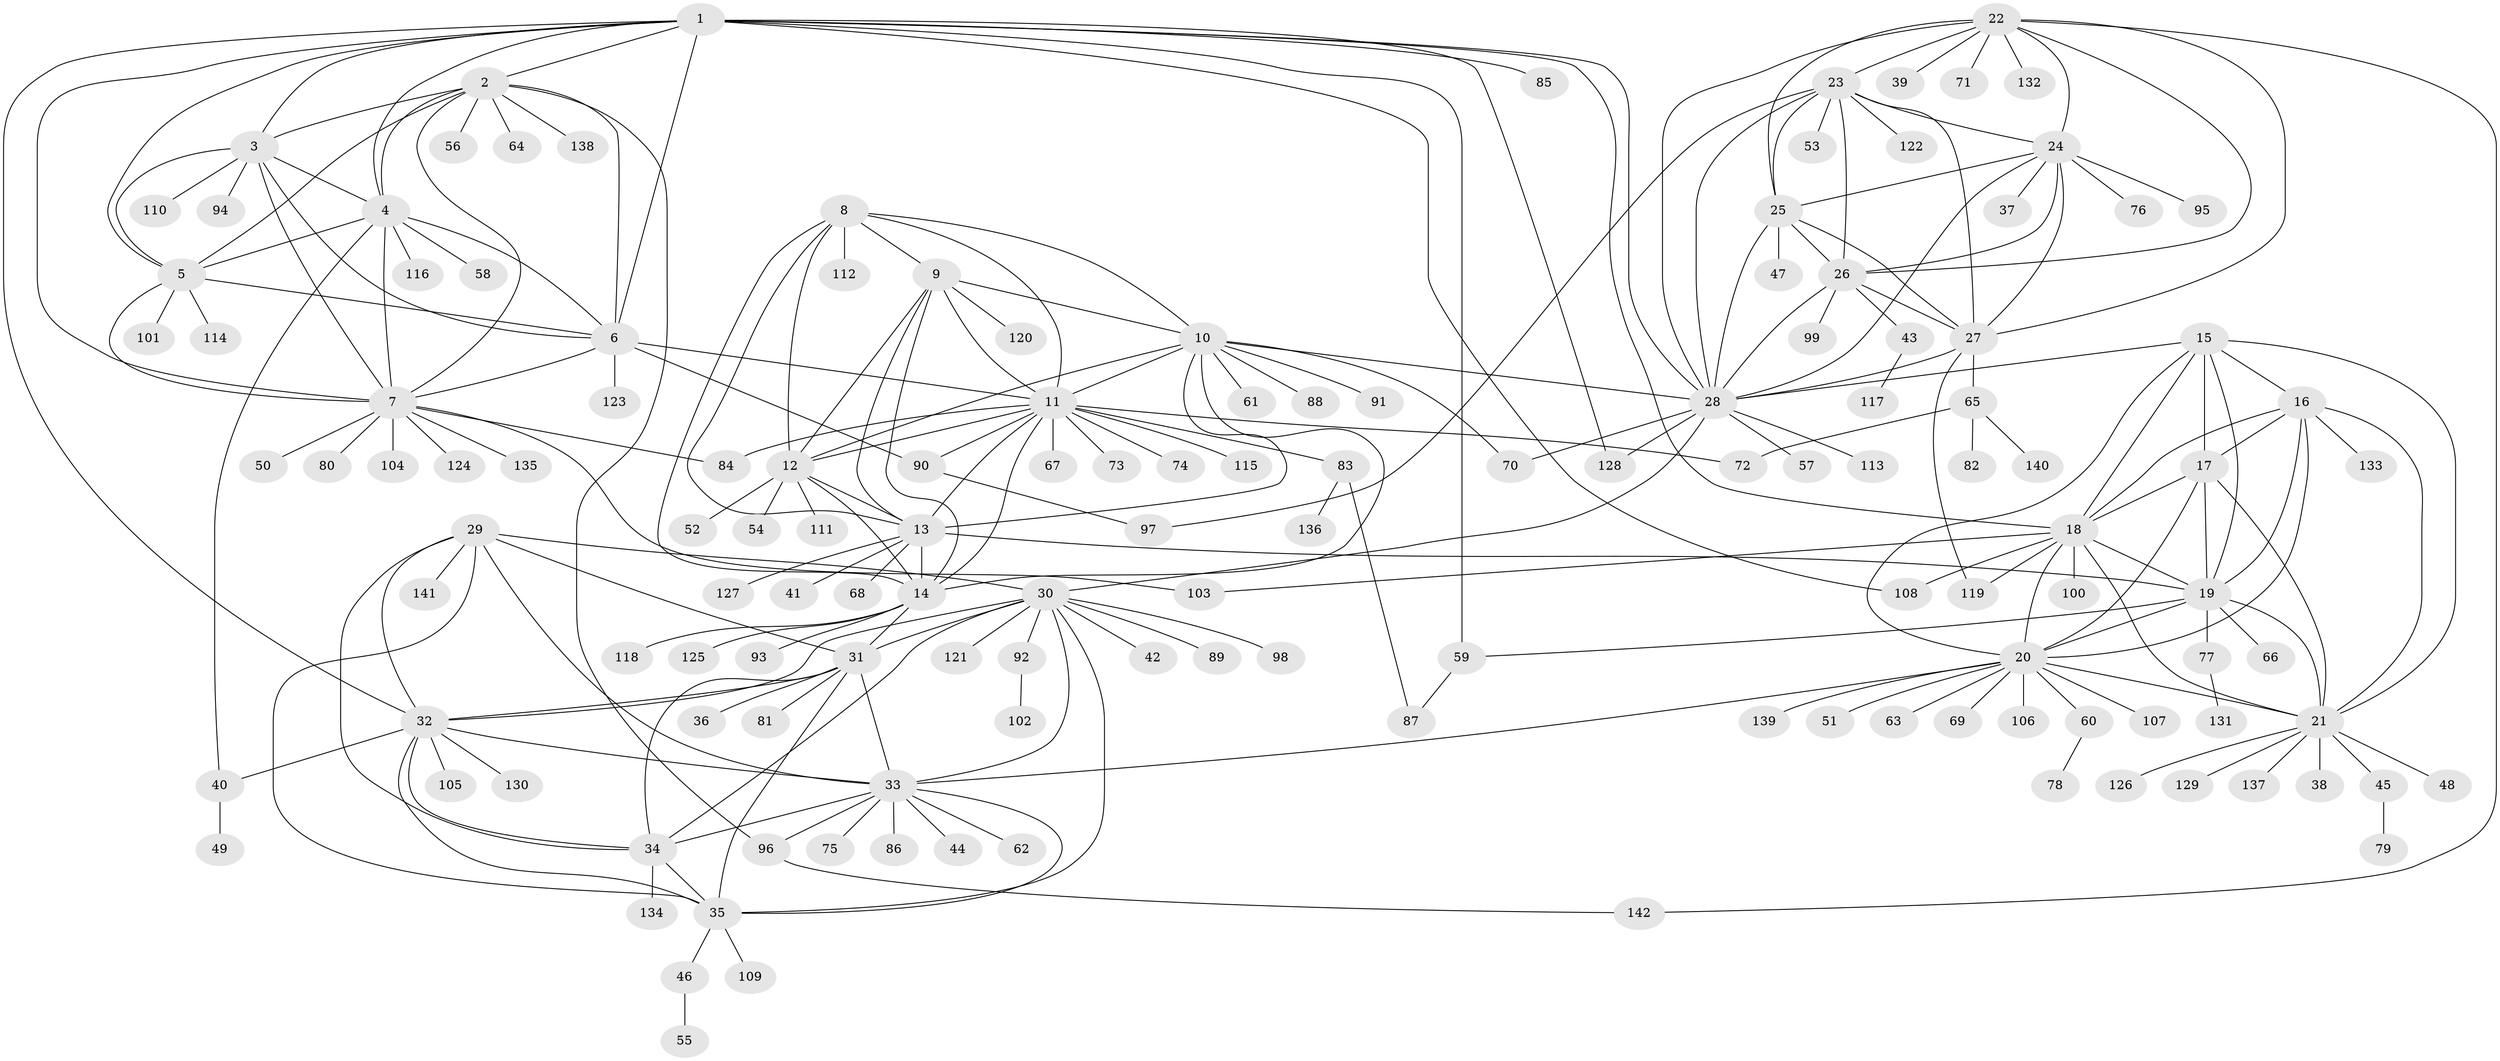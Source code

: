 // coarse degree distribution, {11: 0.05357142857142857, 6: 0.10714285714285714, 7: 0.05357142857142857, 4: 0.017857142857142856, 5: 0.05357142857142857, 16: 0.017857142857142856, 8: 0.017857142857142856, 9: 0.017857142857142856, 1: 0.6428571428571429, 2: 0.017857142857142856}
// Generated by graph-tools (version 1.1) at 2025/19/03/04/25 18:19:48]
// undirected, 142 vertices, 236 edges
graph export_dot {
graph [start="1"]
  node [color=gray90,style=filled];
  1;
  2;
  3;
  4;
  5;
  6;
  7;
  8;
  9;
  10;
  11;
  12;
  13;
  14;
  15;
  16;
  17;
  18;
  19;
  20;
  21;
  22;
  23;
  24;
  25;
  26;
  27;
  28;
  29;
  30;
  31;
  32;
  33;
  34;
  35;
  36;
  37;
  38;
  39;
  40;
  41;
  42;
  43;
  44;
  45;
  46;
  47;
  48;
  49;
  50;
  51;
  52;
  53;
  54;
  55;
  56;
  57;
  58;
  59;
  60;
  61;
  62;
  63;
  64;
  65;
  66;
  67;
  68;
  69;
  70;
  71;
  72;
  73;
  74;
  75;
  76;
  77;
  78;
  79;
  80;
  81;
  82;
  83;
  84;
  85;
  86;
  87;
  88;
  89;
  90;
  91;
  92;
  93;
  94;
  95;
  96;
  97;
  98;
  99;
  100;
  101;
  102;
  103;
  104;
  105;
  106;
  107;
  108;
  109;
  110;
  111;
  112;
  113;
  114;
  115;
  116;
  117;
  118;
  119;
  120;
  121;
  122;
  123;
  124;
  125;
  126;
  127;
  128;
  129;
  130;
  131;
  132;
  133;
  134;
  135;
  136;
  137;
  138;
  139;
  140;
  141;
  142;
  1 -- 2;
  1 -- 3;
  1 -- 4;
  1 -- 5;
  1 -- 6;
  1 -- 7;
  1 -- 18;
  1 -- 28;
  1 -- 32;
  1 -- 59;
  1 -- 85;
  1 -- 108;
  1 -- 128;
  2 -- 3;
  2 -- 4;
  2 -- 5;
  2 -- 6;
  2 -- 7;
  2 -- 56;
  2 -- 64;
  2 -- 96;
  2 -- 138;
  3 -- 4;
  3 -- 5;
  3 -- 6;
  3 -- 7;
  3 -- 94;
  3 -- 110;
  4 -- 5;
  4 -- 6;
  4 -- 7;
  4 -- 40;
  4 -- 58;
  4 -- 116;
  5 -- 6;
  5 -- 7;
  5 -- 101;
  5 -- 114;
  6 -- 7;
  6 -- 11;
  6 -- 90;
  6 -- 123;
  7 -- 50;
  7 -- 80;
  7 -- 84;
  7 -- 103;
  7 -- 104;
  7 -- 124;
  7 -- 135;
  8 -- 9;
  8 -- 10;
  8 -- 11;
  8 -- 12;
  8 -- 13;
  8 -- 14;
  8 -- 112;
  9 -- 10;
  9 -- 11;
  9 -- 12;
  9 -- 13;
  9 -- 14;
  9 -- 120;
  10 -- 11;
  10 -- 12;
  10 -- 13;
  10 -- 14;
  10 -- 28;
  10 -- 61;
  10 -- 70;
  10 -- 88;
  10 -- 91;
  11 -- 12;
  11 -- 13;
  11 -- 14;
  11 -- 67;
  11 -- 72;
  11 -- 73;
  11 -- 74;
  11 -- 83;
  11 -- 84;
  11 -- 90;
  11 -- 115;
  12 -- 13;
  12 -- 14;
  12 -- 52;
  12 -- 54;
  12 -- 111;
  13 -- 14;
  13 -- 19;
  13 -- 41;
  13 -- 68;
  13 -- 127;
  14 -- 31;
  14 -- 93;
  14 -- 118;
  14 -- 125;
  15 -- 16;
  15 -- 17;
  15 -- 18;
  15 -- 19;
  15 -- 20;
  15 -- 21;
  15 -- 28;
  16 -- 17;
  16 -- 18;
  16 -- 19;
  16 -- 20;
  16 -- 21;
  16 -- 133;
  17 -- 18;
  17 -- 19;
  17 -- 20;
  17 -- 21;
  18 -- 19;
  18 -- 20;
  18 -- 21;
  18 -- 100;
  18 -- 103;
  18 -- 108;
  18 -- 119;
  19 -- 20;
  19 -- 21;
  19 -- 59;
  19 -- 66;
  19 -- 77;
  20 -- 21;
  20 -- 33;
  20 -- 51;
  20 -- 60;
  20 -- 63;
  20 -- 69;
  20 -- 106;
  20 -- 107;
  20 -- 139;
  21 -- 38;
  21 -- 45;
  21 -- 48;
  21 -- 126;
  21 -- 129;
  21 -- 137;
  22 -- 23;
  22 -- 24;
  22 -- 25;
  22 -- 26;
  22 -- 27;
  22 -- 28;
  22 -- 39;
  22 -- 71;
  22 -- 132;
  22 -- 142;
  23 -- 24;
  23 -- 25;
  23 -- 26;
  23 -- 27;
  23 -- 28;
  23 -- 53;
  23 -- 97;
  23 -- 122;
  24 -- 25;
  24 -- 26;
  24 -- 27;
  24 -- 28;
  24 -- 37;
  24 -- 76;
  24 -- 95;
  25 -- 26;
  25 -- 27;
  25 -- 28;
  25 -- 47;
  26 -- 27;
  26 -- 28;
  26 -- 43;
  26 -- 99;
  27 -- 28;
  27 -- 65;
  27 -- 119;
  28 -- 30;
  28 -- 57;
  28 -- 70;
  28 -- 113;
  28 -- 128;
  29 -- 30;
  29 -- 31;
  29 -- 32;
  29 -- 33;
  29 -- 34;
  29 -- 35;
  29 -- 141;
  30 -- 31;
  30 -- 32;
  30 -- 33;
  30 -- 34;
  30 -- 35;
  30 -- 42;
  30 -- 89;
  30 -- 92;
  30 -- 98;
  30 -- 121;
  31 -- 32;
  31 -- 33;
  31 -- 34;
  31 -- 35;
  31 -- 36;
  31 -- 81;
  32 -- 33;
  32 -- 34;
  32 -- 35;
  32 -- 40;
  32 -- 105;
  32 -- 130;
  33 -- 34;
  33 -- 35;
  33 -- 44;
  33 -- 62;
  33 -- 75;
  33 -- 86;
  33 -- 96;
  34 -- 35;
  34 -- 134;
  35 -- 46;
  35 -- 109;
  40 -- 49;
  43 -- 117;
  45 -- 79;
  46 -- 55;
  59 -- 87;
  60 -- 78;
  65 -- 72;
  65 -- 82;
  65 -- 140;
  77 -- 131;
  83 -- 87;
  83 -- 136;
  90 -- 97;
  92 -- 102;
  96 -- 142;
}
